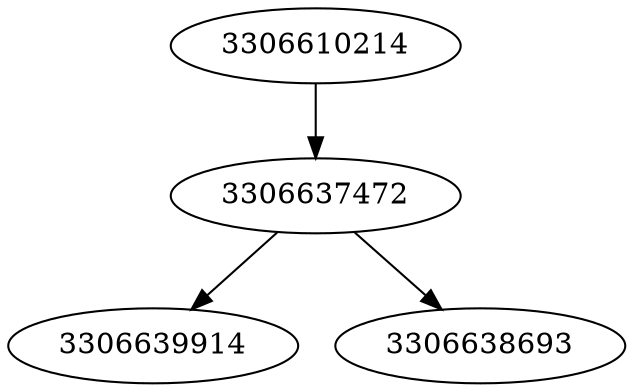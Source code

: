 strict digraph  {
3306637472;
3306639914;
3306638693;
3306610214;
3306637472 -> 3306639914;
3306637472 -> 3306638693;
3306610214 -> 3306637472;
}
